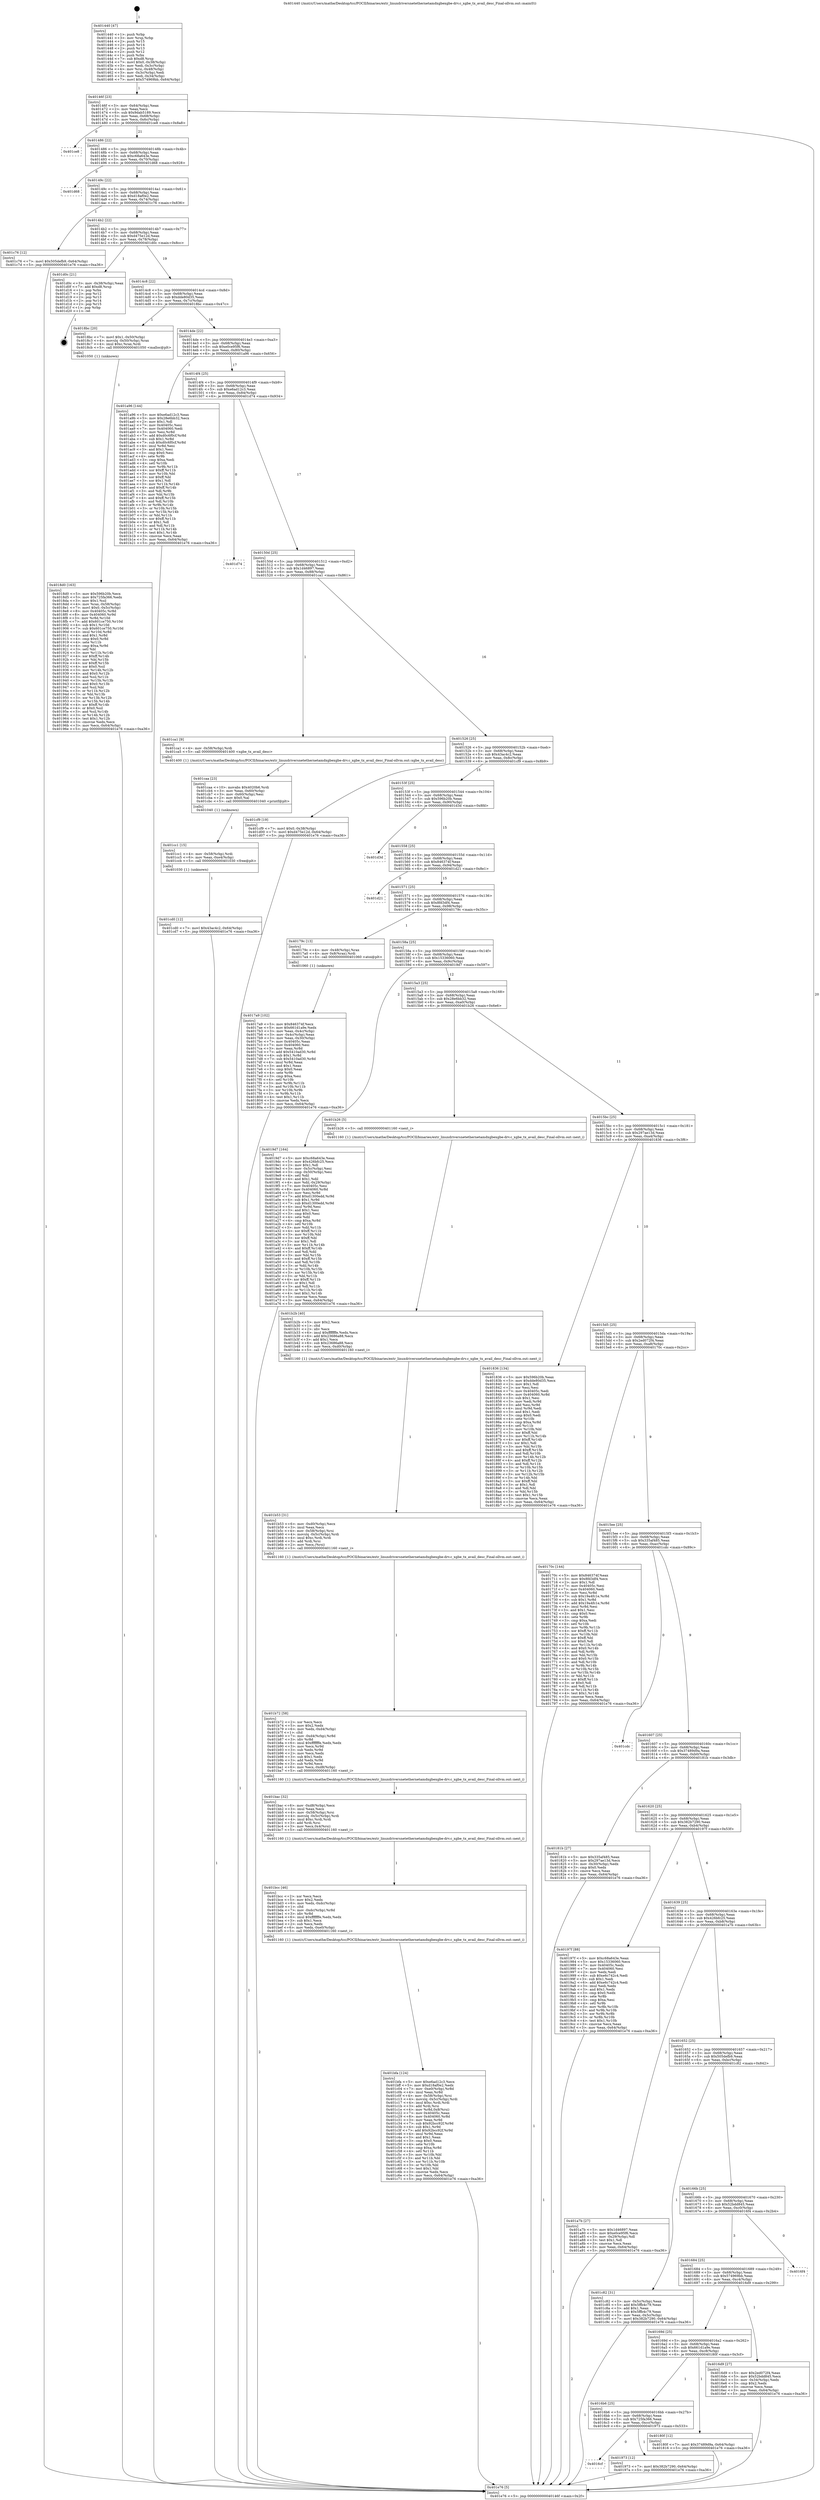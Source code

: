 digraph "0x401440" {
  label = "0x401440 (/mnt/c/Users/mathe/Desktop/tcc/POCII/binaries/extr_linuxdriversnetethernetamdxgbexgbe-drv.c_xgbe_tx_avail_desc_Final-ollvm.out::main(0))"
  labelloc = "t"
  node[shape=record]

  Entry [label="",width=0.3,height=0.3,shape=circle,fillcolor=black,style=filled]
  "0x40146f" [label="{
     0x40146f [23]\l
     | [instrs]\l
     &nbsp;&nbsp;0x40146f \<+3\>: mov -0x64(%rbp),%eax\l
     &nbsp;&nbsp;0x401472 \<+2\>: mov %eax,%ecx\l
     &nbsp;&nbsp;0x401474 \<+6\>: sub $0x9dab5189,%ecx\l
     &nbsp;&nbsp;0x40147a \<+3\>: mov %eax,-0x68(%rbp)\l
     &nbsp;&nbsp;0x40147d \<+3\>: mov %ecx,-0x6c(%rbp)\l
     &nbsp;&nbsp;0x401480 \<+6\>: je 0000000000401ce8 \<main+0x8a8\>\l
  }"]
  "0x401ce8" [label="{
     0x401ce8\l
  }", style=dashed]
  "0x401486" [label="{
     0x401486 [22]\l
     | [instrs]\l
     &nbsp;&nbsp;0x401486 \<+5\>: jmp 000000000040148b \<main+0x4b\>\l
     &nbsp;&nbsp;0x40148b \<+3\>: mov -0x68(%rbp),%eax\l
     &nbsp;&nbsp;0x40148e \<+5\>: sub $0xc68a643e,%eax\l
     &nbsp;&nbsp;0x401493 \<+3\>: mov %eax,-0x70(%rbp)\l
     &nbsp;&nbsp;0x401496 \<+6\>: je 0000000000401d68 \<main+0x928\>\l
  }"]
  Exit [label="",width=0.3,height=0.3,shape=circle,fillcolor=black,style=filled,peripheries=2]
  "0x401d68" [label="{
     0x401d68\l
  }", style=dashed]
  "0x40149c" [label="{
     0x40149c [22]\l
     | [instrs]\l
     &nbsp;&nbsp;0x40149c \<+5\>: jmp 00000000004014a1 \<main+0x61\>\l
     &nbsp;&nbsp;0x4014a1 \<+3\>: mov -0x68(%rbp),%eax\l
     &nbsp;&nbsp;0x4014a4 \<+5\>: sub $0xd18af0e2,%eax\l
     &nbsp;&nbsp;0x4014a9 \<+3\>: mov %eax,-0x74(%rbp)\l
     &nbsp;&nbsp;0x4014ac \<+6\>: je 0000000000401c76 \<main+0x836\>\l
  }"]
  "0x401cd0" [label="{
     0x401cd0 [12]\l
     | [instrs]\l
     &nbsp;&nbsp;0x401cd0 \<+7\>: movl $0x43ac4c2,-0x64(%rbp)\l
     &nbsp;&nbsp;0x401cd7 \<+5\>: jmp 0000000000401e76 \<main+0xa36\>\l
  }"]
  "0x401c76" [label="{
     0x401c76 [12]\l
     | [instrs]\l
     &nbsp;&nbsp;0x401c76 \<+7\>: movl $0x505defb9,-0x64(%rbp)\l
     &nbsp;&nbsp;0x401c7d \<+5\>: jmp 0000000000401e76 \<main+0xa36\>\l
  }"]
  "0x4014b2" [label="{
     0x4014b2 [22]\l
     | [instrs]\l
     &nbsp;&nbsp;0x4014b2 \<+5\>: jmp 00000000004014b7 \<main+0x77\>\l
     &nbsp;&nbsp;0x4014b7 \<+3\>: mov -0x68(%rbp),%eax\l
     &nbsp;&nbsp;0x4014ba \<+5\>: sub $0xd475e12d,%eax\l
     &nbsp;&nbsp;0x4014bf \<+3\>: mov %eax,-0x78(%rbp)\l
     &nbsp;&nbsp;0x4014c2 \<+6\>: je 0000000000401d0c \<main+0x8cc\>\l
  }"]
  "0x401cc1" [label="{
     0x401cc1 [15]\l
     | [instrs]\l
     &nbsp;&nbsp;0x401cc1 \<+4\>: mov -0x58(%rbp),%rdi\l
     &nbsp;&nbsp;0x401cc5 \<+6\>: mov %eax,-0xe4(%rbp)\l
     &nbsp;&nbsp;0x401ccb \<+5\>: call 0000000000401030 \<free@plt\>\l
     | [calls]\l
     &nbsp;&nbsp;0x401030 \{1\} (unknown)\l
  }"]
  "0x401d0c" [label="{
     0x401d0c [21]\l
     | [instrs]\l
     &nbsp;&nbsp;0x401d0c \<+3\>: mov -0x38(%rbp),%eax\l
     &nbsp;&nbsp;0x401d0f \<+7\>: add $0xd8,%rsp\l
     &nbsp;&nbsp;0x401d16 \<+1\>: pop %rbx\l
     &nbsp;&nbsp;0x401d17 \<+2\>: pop %r12\l
     &nbsp;&nbsp;0x401d19 \<+2\>: pop %r13\l
     &nbsp;&nbsp;0x401d1b \<+2\>: pop %r14\l
     &nbsp;&nbsp;0x401d1d \<+2\>: pop %r15\l
     &nbsp;&nbsp;0x401d1f \<+1\>: pop %rbp\l
     &nbsp;&nbsp;0x401d20 \<+1\>: ret\l
  }"]
  "0x4014c8" [label="{
     0x4014c8 [22]\l
     | [instrs]\l
     &nbsp;&nbsp;0x4014c8 \<+5\>: jmp 00000000004014cd \<main+0x8d\>\l
     &nbsp;&nbsp;0x4014cd \<+3\>: mov -0x68(%rbp),%eax\l
     &nbsp;&nbsp;0x4014d0 \<+5\>: sub $0xdde80d35,%eax\l
     &nbsp;&nbsp;0x4014d5 \<+3\>: mov %eax,-0x7c(%rbp)\l
     &nbsp;&nbsp;0x4014d8 \<+6\>: je 00000000004018bc \<main+0x47c\>\l
  }"]
  "0x401caa" [label="{
     0x401caa [23]\l
     | [instrs]\l
     &nbsp;&nbsp;0x401caa \<+10\>: movabs $0x4020b6,%rdi\l
     &nbsp;&nbsp;0x401cb4 \<+3\>: mov %eax,-0x60(%rbp)\l
     &nbsp;&nbsp;0x401cb7 \<+3\>: mov -0x60(%rbp),%esi\l
     &nbsp;&nbsp;0x401cba \<+2\>: mov $0x0,%al\l
     &nbsp;&nbsp;0x401cbc \<+5\>: call 0000000000401040 \<printf@plt\>\l
     | [calls]\l
     &nbsp;&nbsp;0x401040 \{1\} (unknown)\l
  }"]
  "0x4018bc" [label="{
     0x4018bc [20]\l
     | [instrs]\l
     &nbsp;&nbsp;0x4018bc \<+7\>: movl $0x1,-0x50(%rbp)\l
     &nbsp;&nbsp;0x4018c3 \<+4\>: movslq -0x50(%rbp),%rax\l
     &nbsp;&nbsp;0x4018c7 \<+4\>: imul $0xc,%rax,%rdi\l
     &nbsp;&nbsp;0x4018cb \<+5\>: call 0000000000401050 \<malloc@plt\>\l
     | [calls]\l
     &nbsp;&nbsp;0x401050 \{1\} (unknown)\l
  }"]
  "0x4014de" [label="{
     0x4014de [22]\l
     | [instrs]\l
     &nbsp;&nbsp;0x4014de \<+5\>: jmp 00000000004014e3 \<main+0xa3\>\l
     &nbsp;&nbsp;0x4014e3 \<+3\>: mov -0x68(%rbp),%eax\l
     &nbsp;&nbsp;0x4014e6 \<+5\>: sub $0xe0ce95f6,%eax\l
     &nbsp;&nbsp;0x4014eb \<+3\>: mov %eax,-0x80(%rbp)\l
     &nbsp;&nbsp;0x4014ee \<+6\>: je 0000000000401a96 \<main+0x656\>\l
  }"]
  "0x401bfa" [label="{
     0x401bfa [124]\l
     | [instrs]\l
     &nbsp;&nbsp;0x401bfa \<+5\>: mov $0xe6ad12c3,%ecx\l
     &nbsp;&nbsp;0x401bff \<+5\>: mov $0xd18af0e2,%edx\l
     &nbsp;&nbsp;0x401c04 \<+7\>: mov -0xe0(%rbp),%r8d\l
     &nbsp;&nbsp;0x401c0b \<+4\>: imul %eax,%r8d\l
     &nbsp;&nbsp;0x401c0f \<+4\>: mov -0x58(%rbp),%rsi\l
     &nbsp;&nbsp;0x401c13 \<+4\>: movslq -0x5c(%rbp),%rdi\l
     &nbsp;&nbsp;0x401c17 \<+4\>: imul $0xc,%rdi,%rdi\l
     &nbsp;&nbsp;0x401c1b \<+3\>: add %rdi,%rsi\l
     &nbsp;&nbsp;0x401c1e \<+4\>: mov %r8d,0x8(%rsi)\l
     &nbsp;&nbsp;0x401c22 \<+7\>: mov 0x40405c,%eax\l
     &nbsp;&nbsp;0x401c29 \<+8\>: mov 0x404060,%r8d\l
     &nbsp;&nbsp;0x401c31 \<+3\>: mov %eax,%r9d\l
     &nbsp;&nbsp;0x401c34 \<+7\>: sub $0x92bcc92f,%r9d\l
     &nbsp;&nbsp;0x401c3b \<+4\>: sub $0x1,%r9d\l
     &nbsp;&nbsp;0x401c3f \<+7\>: add $0x92bcc92f,%r9d\l
     &nbsp;&nbsp;0x401c46 \<+4\>: imul %r9d,%eax\l
     &nbsp;&nbsp;0x401c4a \<+3\>: and $0x1,%eax\l
     &nbsp;&nbsp;0x401c4d \<+3\>: cmp $0x0,%eax\l
     &nbsp;&nbsp;0x401c50 \<+4\>: sete %r10b\l
     &nbsp;&nbsp;0x401c54 \<+4\>: cmp $0xa,%r8d\l
     &nbsp;&nbsp;0x401c58 \<+4\>: setl %r11b\l
     &nbsp;&nbsp;0x401c5c \<+3\>: mov %r10b,%bl\l
     &nbsp;&nbsp;0x401c5f \<+3\>: and %r11b,%bl\l
     &nbsp;&nbsp;0x401c62 \<+3\>: xor %r11b,%r10b\l
     &nbsp;&nbsp;0x401c65 \<+3\>: or %r10b,%bl\l
     &nbsp;&nbsp;0x401c68 \<+3\>: test $0x1,%bl\l
     &nbsp;&nbsp;0x401c6b \<+3\>: cmovne %edx,%ecx\l
     &nbsp;&nbsp;0x401c6e \<+3\>: mov %ecx,-0x64(%rbp)\l
     &nbsp;&nbsp;0x401c71 \<+5\>: jmp 0000000000401e76 \<main+0xa36\>\l
  }"]
  "0x401a96" [label="{
     0x401a96 [144]\l
     | [instrs]\l
     &nbsp;&nbsp;0x401a96 \<+5\>: mov $0xe6ad12c3,%eax\l
     &nbsp;&nbsp;0x401a9b \<+5\>: mov $0x28e6bb32,%ecx\l
     &nbsp;&nbsp;0x401aa0 \<+2\>: mov $0x1,%dl\l
     &nbsp;&nbsp;0x401aa2 \<+7\>: mov 0x40405c,%esi\l
     &nbsp;&nbsp;0x401aa9 \<+7\>: mov 0x404060,%edi\l
     &nbsp;&nbsp;0x401ab0 \<+3\>: mov %esi,%r8d\l
     &nbsp;&nbsp;0x401ab3 \<+7\>: add $0xd0c6f0cf,%r8d\l
     &nbsp;&nbsp;0x401aba \<+4\>: sub $0x1,%r8d\l
     &nbsp;&nbsp;0x401abe \<+7\>: sub $0xd0c6f0cf,%r8d\l
     &nbsp;&nbsp;0x401ac5 \<+4\>: imul %r8d,%esi\l
     &nbsp;&nbsp;0x401ac9 \<+3\>: and $0x1,%esi\l
     &nbsp;&nbsp;0x401acc \<+3\>: cmp $0x0,%esi\l
     &nbsp;&nbsp;0x401acf \<+4\>: sete %r9b\l
     &nbsp;&nbsp;0x401ad3 \<+3\>: cmp $0xa,%edi\l
     &nbsp;&nbsp;0x401ad6 \<+4\>: setl %r10b\l
     &nbsp;&nbsp;0x401ada \<+3\>: mov %r9b,%r11b\l
     &nbsp;&nbsp;0x401add \<+4\>: xor $0xff,%r11b\l
     &nbsp;&nbsp;0x401ae1 \<+3\>: mov %r10b,%bl\l
     &nbsp;&nbsp;0x401ae4 \<+3\>: xor $0xff,%bl\l
     &nbsp;&nbsp;0x401ae7 \<+3\>: xor $0x1,%dl\l
     &nbsp;&nbsp;0x401aea \<+3\>: mov %r11b,%r14b\l
     &nbsp;&nbsp;0x401aed \<+4\>: and $0xff,%r14b\l
     &nbsp;&nbsp;0x401af1 \<+3\>: and %dl,%r9b\l
     &nbsp;&nbsp;0x401af4 \<+3\>: mov %bl,%r15b\l
     &nbsp;&nbsp;0x401af7 \<+4\>: and $0xff,%r15b\l
     &nbsp;&nbsp;0x401afb \<+3\>: and %dl,%r10b\l
     &nbsp;&nbsp;0x401afe \<+3\>: or %r9b,%r14b\l
     &nbsp;&nbsp;0x401b01 \<+3\>: or %r10b,%r15b\l
     &nbsp;&nbsp;0x401b04 \<+3\>: xor %r15b,%r14b\l
     &nbsp;&nbsp;0x401b07 \<+3\>: or %bl,%r11b\l
     &nbsp;&nbsp;0x401b0a \<+4\>: xor $0xff,%r11b\l
     &nbsp;&nbsp;0x401b0e \<+3\>: or $0x1,%dl\l
     &nbsp;&nbsp;0x401b11 \<+3\>: and %dl,%r11b\l
     &nbsp;&nbsp;0x401b14 \<+3\>: or %r11b,%r14b\l
     &nbsp;&nbsp;0x401b17 \<+4\>: test $0x1,%r14b\l
     &nbsp;&nbsp;0x401b1b \<+3\>: cmovne %ecx,%eax\l
     &nbsp;&nbsp;0x401b1e \<+3\>: mov %eax,-0x64(%rbp)\l
     &nbsp;&nbsp;0x401b21 \<+5\>: jmp 0000000000401e76 \<main+0xa36\>\l
  }"]
  "0x4014f4" [label="{
     0x4014f4 [25]\l
     | [instrs]\l
     &nbsp;&nbsp;0x4014f4 \<+5\>: jmp 00000000004014f9 \<main+0xb9\>\l
     &nbsp;&nbsp;0x4014f9 \<+3\>: mov -0x68(%rbp),%eax\l
     &nbsp;&nbsp;0x4014fc \<+5\>: sub $0xe6ad12c3,%eax\l
     &nbsp;&nbsp;0x401501 \<+6\>: mov %eax,-0x84(%rbp)\l
     &nbsp;&nbsp;0x401507 \<+6\>: je 0000000000401d74 \<main+0x934\>\l
  }"]
  "0x401bcc" [label="{
     0x401bcc [46]\l
     | [instrs]\l
     &nbsp;&nbsp;0x401bcc \<+2\>: xor %ecx,%ecx\l
     &nbsp;&nbsp;0x401bce \<+5\>: mov $0x2,%edx\l
     &nbsp;&nbsp;0x401bd3 \<+6\>: mov %edx,-0xdc(%rbp)\l
     &nbsp;&nbsp;0x401bd9 \<+1\>: cltd\l
     &nbsp;&nbsp;0x401bda \<+7\>: mov -0xdc(%rbp),%r8d\l
     &nbsp;&nbsp;0x401be1 \<+3\>: idiv %r8d\l
     &nbsp;&nbsp;0x401be4 \<+6\>: imul $0xfffffffe,%edx,%edx\l
     &nbsp;&nbsp;0x401bea \<+3\>: sub $0x1,%ecx\l
     &nbsp;&nbsp;0x401bed \<+2\>: sub %ecx,%edx\l
     &nbsp;&nbsp;0x401bef \<+6\>: mov %edx,-0xe0(%rbp)\l
     &nbsp;&nbsp;0x401bf5 \<+5\>: call 0000000000401160 \<next_i\>\l
     | [calls]\l
     &nbsp;&nbsp;0x401160 \{1\} (/mnt/c/Users/mathe/Desktop/tcc/POCII/binaries/extr_linuxdriversnetethernetamdxgbexgbe-drv.c_xgbe_tx_avail_desc_Final-ollvm.out::next_i)\l
  }"]
  "0x401d74" [label="{
     0x401d74\l
  }", style=dashed]
  "0x40150d" [label="{
     0x40150d [25]\l
     | [instrs]\l
     &nbsp;&nbsp;0x40150d \<+5\>: jmp 0000000000401512 \<main+0xd2\>\l
     &nbsp;&nbsp;0x401512 \<+3\>: mov -0x68(%rbp),%eax\l
     &nbsp;&nbsp;0x401515 \<+5\>: sub $0x1d46897,%eax\l
     &nbsp;&nbsp;0x40151a \<+6\>: mov %eax,-0x88(%rbp)\l
     &nbsp;&nbsp;0x401520 \<+6\>: je 0000000000401ca1 \<main+0x861\>\l
  }"]
  "0x401bac" [label="{
     0x401bac [32]\l
     | [instrs]\l
     &nbsp;&nbsp;0x401bac \<+6\>: mov -0xd8(%rbp),%ecx\l
     &nbsp;&nbsp;0x401bb2 \<+3\>: imul %eax,%ecx\l
     &nbsp;&nbsp;0x401bb5 \<+4\>: mov -0x58(%rbp),%rsi\l
     &nbsp;&nbsp;0x401bb9 \<+4\>: movslq -0x5c(%rbp),%rdi\l
     &nbsp;&nbsp;0x401bbd \<+4\>: imul $0xc,%rdi,%rdi\l
     &nbsp;&nbsp;0x401bc1 \<+3\>: add %rdi,%rsi\l
     &nbsp;&nbsp;0x401bc4 \<+3\>: mov %ecx,0x4(%rsi)\l
     &nbsp;&nbsp;0x401bc7 \<+5\>: call 0000000000401160 \<next_i\>\l
     | [calls]\l
     &nbsp;&nbsp;0x401160 \{1\} (/mnt/c/Users/mathe/Desktop/tcc/POCII/binaries/extr_linuxdriversnetethernetamdxgbexgbe-drv.c_xgbe_tx_avail_desc_Final-ollvm.out::next_i)\l
  }"]
  "0x401ca1" [label="{
     0x401ca1 [9]\l
     | [instrs]\l
     &nbsp;&nbsp;0x401ca1 \<+4\>: mov -0x58(%rbp),%rdi\l
     &nbsp;&nbsp;0x401ca5 \<+5\>: call 0000000000401400 \<xgbe_tx_avail_desc\>\l
     | [calls]\l
     &nbsp;&nbsp;0x401400 \{1\} (/mnt/c/Users/mathe/Desktop/tcc/POCII/binaries/extr_linuxdriversnetethernetamdxgbexgbe-drv.c_xgbe_tx_avail_desc_Final-ollvm.out::xgbe_tx_avail_desc)\l
  }"]
  "0x401526" [label="{
     0x401526 [25]\l
     | [instrs]\l
     &nbsp;&nbsp;0x401526 \<+5\>: jmp 000000000040152b \<main+0xeb\>\l
     &nbsp;&nbsp;0x40152b \<+3\>: mov -0x68(%rbp),%eax\l
     &nbsp;&nbsp;0x40152e \<+5\>: sub $0x43ac4c2,%eax\l
     &nbsp;&nbsp;0x401533 \<+6\>: mov %eax,-0x8c(%rbp)\l
     &nbsp;&nbsp;0x401539 \<+6\>: je 0000000000401cf9 \<main+0x8b9\>\l
  }"]
  "0x401b72" [label="{
     0x401b72 [58]\l
     | [instrs]\l
     &nbsp;&nbsp;0x401b72 \<+2\>: xor %ecx,%ecx\l
     &nbsp;&nbsp;0x401b74 \<+5\>: mov $0x2,%edx\l
     &nbsp;&nbsp;0x401b79 \<+6\>: mov %edx,-0xd4(%rbp)\l
     &nbsp;&nbsp;0x401b7f \<+1\>: cltd\l
     &nbsp;&nbsp;0x401b80 \<+7\>: mov -0xd4(%rbp),%r8d\l
     &nbsp;&nbsp;0x401b87 \<+3\>: idiv %r8d\l
     &nbsp;&nbsp;0x401b8a \<+6\>: imul $0xfffffffe,%edx,%edx\l
     &nbsp;&nbsp;0x401b90 \<+3\>: mov %ecx,%r9d\l
     &nbsp;&nbsp;0x401b93 \<+3\>: sub %edx,%r9d\l
     &nbsp;&nbsp;0x401b96 \<+2\>: mov %ecx,%edx\l
     &nbsp;&nbsp;0x401b98 \<+3\>: sub $0x1,%edx\l
     &nbsp;&nbsp;0x401b9b \<+3\>: add %edx,%r9d\l
     &nbsp;&nbsp;0x401b9e \<+3\>: sub %r9d,%ecx\l
     &nbsp;&nbsp;0x401ba1 \<+6\>: mov %ecx,-0xd8(%rbp)\l
     &nbsp;&nbsp;0x401ba7 \<+5\>: call 0000000000401160 \<next_i\>\l
     | [calls]\l
     &nbsp;&nbsp;0x401160 \{1\} (/mnt/c/Users/mathe/Desktop/tcc/POCII/binaries/extr_linuxdriversnetethernetamdxgbexgbe-drv.c_xgbe_tx_avail_desc_Final-ollvm.out::next_i)\l
  }"]
  "0x401cf9" [label="{
     0x401cf9 [19]\l
     | [instrs]\l
     &nbsp;&nbsp;0x401cf9 \<+7\>: movl $0x0,-0x38(%rbp)\l
     &nbsp;&nbsp;0x401d00 \<+7\>: movl $0xd475e12d,-0x64(%rbp)\l
     &nbsp;&nbsp;0x401d07 \<+5\>: jmp 0000000000401e76 \<main+0xa36\>\l
  }"]
  "0x40153f" [label="{
     0x40153f [25]\l
     | [instrs]\l
     &nbsp;&nbsp;0x40153f \<+5\>: jmp 0000000000401544 \<main+0x104\>\l
     &nbsp;&nbsp;0x401544 \<+3\>: mov -0x68(%rbp),%eax\l
     &nbsp;&nbsp;0x401547 \<+5\>: sub $0x596b20b,%eax\l
     &nbsp;&nbsp;0x40154c \<+6\>: mov %eax,-0x90(%rbp)\l
     &nbsp;&nbsp;0x401552 \<+6\>: je 0000000000401d3d \<main+0x8fd\>\l
  }"]
  "0x401b53" [label="{
     0x401b53 [31]\l
     | [instrs]\l
     &nbsp;&nbsp;0x401b53 \<+6\>: mov -0xd0(%rbp),%ecx\l
     &nbsp;&nbsp;0x401b59 \<+3\>: imul %eax,%ecx\l
     &nbsp;&nbsp;0x401b5c \<+4\>: mov -0x58(%rbp),%rsi\l
     &nbsp;&nbsp;0x401b60 \<+4\>: movslq -0x5c(%rbp),%rdi\l
     &nbsp;&nbsp;0x401b64 \<+4\>: imul $0xc,%rdi,%rdi\l
     &nbsp;&nbsp;0x401b68 \<+3\>: add %rdi,%rsi\l
     &nbsp;&nbsp;0x401b6b \<+2\>: mov %ecx,(%rsi)\l
     &nbsp;&nbsp;0x401b6d \<+5\>: call 0000000000401160 \<next_i\>\l
     | [calls]\l
     &nbsp;&nbsp;0x401160 \{1\} (/mnt/c/Users/mathe/Desktop/tcc/POCII/binaries/extr_linuxdriversnetethernetamdxgbexgbe-drv.c_xgbe_tx_avail_desc_Final-ollvm.out::next_i)\l
  }"]
  "0x401d3d" [label="{
     0x401d3d\l
  }", style=dashed]
  "0x401558" [label="{
     0x401558 [25]\l
     | [instrs]\l
     &nbsp;&nbsp;0x401558 \<+5\>: jmp 000000000040155d \<main+0x11d\>\l
     &nbsp;&nbsp;0x40155d \<+3\>: mov -0x68(%rbp),%eax\l
     &nbsp;&nbsp;0x401560 \<+5\>: sub $0x846374f,%eax\l
     &nbsp;&nbsp;0x401565 \<+6\>: mov %eax,-0x94(%rbp)\l
     &nbsp;&nbsp;0x40156b \<+6\>: je 0000000000401d21 \<main+0x8e1\>\l
  }"]
  "0x401b2b" [label="{
     0x401b2b [40]\l
     | [instrs]\l
     &nbsp;&nbsp;0x401b2b \<+5\>: mov $0x2,%ecx\l
     &nbsp;&nbsp;0x401b30 \<+1\>: cltd\l
     &nbsp;&nbsp;0x401b31 \<+2\>: idiv %ecx\l
     &nbsp;&nbsp;0x401b33 \<+6\>: imul $0xfffffffe,%edx,%ecx\l
     &nbsp;&nbsp;0x401b39 \<+6\>: add $0x23686a88,%ecx\l
     &nbsp;&nbsp;0x401b3f \<+3\>: add $0x1,%ecx\l
     &nbsp;&nbsp;0x401b42 \<+6\>: sub $0x23686a88,%ecx\l
     &nbsp;&nbsp;0x401b48 \<+6\>: mov %ecx,-0xd0(%rbp)\l
     &nbsp;&nbsp;0x401b4e \<+5\>: call 0000000000401160 \<next_i\>\l
     | [calls]\l
     &nbsp;&nbsp;0x401160 \{1\} (/mnt/c/Users/mathe/Desktop/tcc/POCII/binaries/extr_linuxdriversnetethernetamdxgbexgbe-drv.c_xgbe_tx_avail_desc_Final-ollvm.out::next_i)\l
  }"]
  "0x401d21" [label="{
     0x401d21\l
  }", style=dashed]
  "0x401571" [label="{
     0x401571 [25]\l
     | [instrs]\l
     &nbsp;&nbsp;0x401571 \<+5\>: jmp 0000000000401576 \<main+0x136\>\l
     &nbsp;&nbsp;0x401576 \<+3\>: mov -0x68(%rbp),%eax\l
     &nbsp;&nbsp;0x401579 \<+5\>: sub $0x8fd3df4,%eax\l
     &nbsp;&nbsp;0x40157e \<+6\>: mov %eax,-0x98(%rbp)\l
     &nbsp;&nbsp;0x401584 \<+6\>: je 000000000040179c \<main+0x35c\>\l
  }"]
  "0x4016cf" [label="{
     0x4016cf\l
  }", style=dashed]
  "0x40179c" [label="{
     0x40179c [13]\l
     | [instrs]\l
     &nbsp;&nbsp;0x40179c \<+4\>: mov -0x48(%rbp),%rax\l
     &nbsp;&nbsp;0x4017a0 \<+4\>: mov 0x8(%rax),%rdi\l
     &nbsp;&nbsp;0x4017a4 \<+5\>: call 0000000000401060 \<atoi@plt\>\l
     | [calls]\l
     &nbsp;&nbsp;0x401060 \{1\} (unknown)\l
  }"]
  "0x40158a" [label="{
     0x40158a [25]\l
     | [instrs]\l
     &nbsp;&nbsp;0x40158a \<+5\>: jmp 000000000040158f \<main+0x14f\>\l
     &nbsp;&nbsp;0x40158f \<+3\>: mov -0x68(%rbp),%eax\l
     &nbsp;&nbsp;0x401592 \<+5\>: sub $0x15336060,%eax\l
     &nbsp;&nbsp;0x401597 \<+6\>: mov %eax,-0x9c(%rbp)\l
     &nbsp;&nbsp;0x40159d \<+6\>: je 00000000004019d7 \<main+0x597\>\l
  }"]
  "0x401973" [label="{
     0x401973 [12]\l
     | [instrs]\l
     &nbsp;&nbsp;0x401973 \<+7\>: movl $0x382b7290,-0x64(%rbp)\l
     &nbsp;&nbsp;0x40197a \<+5\>: jmp 0000000000401e76 \<main+0xa36\>\l
  }"]
  "0x4019d7" [label="{
     0x4019d7 [164]\l
     | [instrs]\l
     &nbsp;&nbsp;0x4019d7 \<+5\>: mov $0xc68a643e,%eax\l
     &nbsp;&nbsp;0x4019dc \<+5\>: mov $0x426bfc25,%ecx\l
     &nbsp;&nbsp;0x4019e1 \<+2\>: mov $0x1,%dl\l
     &nbsp;&nbsp;0x4019e3 \<+3\>: mov -0x5c(%rbp),%esi\l
     &nbsp;&nbsp;0x4019e6 \<+3\>: cmp -0x50(%rbp),%esi\l
     &nbsp;&nbsp;0x4019e9 \<+4\>: setl %dil\l
     &nbsp;&nbsp;0x4019ed \<+4\>: and $0x1,%dil\l
     &nbsp;&nbsp;0x4019f1 \<+4\>: mov %dil,-0x29(%rbp)\l
     &nbsp;&nbsp;0x4019f5 \<+7\>: mov 0x40405c,%esi\l
     &nbsp;&nbsp;0x4019fc \<+8\>: mov 0x404060,%r8d\l
     &nbsp;&nbsp;0x401a04 \<+3\>: mov %esi,%r9d\l
     &nbsp;&nbsp;0x401a07 \<+7\>: add $0xd1300edd,%r9d\l
     &nbsp;&nbsp;0x401a0e \<+4\>: sub $0x1,%r9d\l
     &nbsp;&nbsp;0x401a12 \<+7\>: sub $0xd1300edd,%r9d\l
     &nbsp;&nbsp;0x401a19 \<+4\>: imul %r9d,%esi\l
     &nbsp;&nbsp;0x401a1d \<+3\>: and $0x1,%esi\l
     &nbsp;&nbsp;0x401a20 \<+3\>: cmp $0x0,%esi\l
     &nbsp;&nbsp;0x401a23 \<+4\>: sete %dil\l
     &nbsp;&nbsp;0x401a27 \<+4\>: cmp $0xa,%r8d\l
     &nbsp;&nbsp;0x401a2b \<+4\>: setl %r10b\l
     &nbsp;&nbsp;0x401a2f \<+3\>: mov %dil,%r11b\l
     &nbsp;&nbsp;0x401a32 \<+4\>: xor $0xff,%r11b\l
     &nbsp;&nbsp;0x401a36 \<+3\>: mov %r10b,%bl\l
     &nbsp;&nbsp;0x401a39 \<+3\>: xor $0xff,%bl\l
     &nbsp;&nbsp;0x401a3c \<+3\>: xor $0x1,%dl\l
     &nbsp;&nbsp;0x401a3f \<+3\>: mov %r11b,%r14b\l
     &nbsp;&nbsp;0x401a42 \<+4\>: and $0xff,%r14b\l
     &nbsp;&nbsp;0x401a46 \<+3\>: and %dl,%dil\l
     &nbsp;&nbsp;0x401a49 \<+3\>: mov %bl,%r15b\l
     &nbsp;&nbsp;0x401a4c \<+4\>: and $0xff,%r15b\l
     &nbsp;&nbsp;0x401a50 \<+3\>: and %dl,%r10b\l
     &nbsp;&nbsp;0x401a53 \<+3\>: or %dil,%r14b\l
     &nbsp;&nbsp;0x401a56 \<+3\>: or %r10b,%r15b\l
     &nbsp;&nbsp;0x401a59 \<+3\>: xor %r15b,%r14b\l
     &nbsp;&nbsp;0x401a5c \<+3\>: or %bl,%r11b\l
     &nbsp;&nbsp;0x401a5f \<+4\>: xor $0xff,%r11b\l
     &nbsp;&nbsp;0x401a63 \<+3\>: or $0x1,%dl\l
     &nbsp;&nbsp;0x401a66 \<+3\>: and %dl,%r11b\l
     &nbsp;&nbsp;0x401a69 \<+3\>: or %r11b,%r14b\l
     &nbsp;&nbsp;0x401a6c \<+4\>: test $0x1,%r14b\l
     &nbsp;&nbsp;0x401a70 \<+3\>: cmovne %ecx,%eax\l
     &nbsp;&nbsp;0x401a73 \<+3\>: mov %eax,-0x64(%rbp)\l
     &nbsp;&nbsp;0x401a76 \<+5\>: jmp 0000000000401e76 \<main+0xa36\>\l
  }"]
  "0x4015a3" [label="{
     0x4015a3 [25]\l
     | [instrs]\l
     &nbsp;&nbsp;0x4015a3 \<+5\>: jmp 00000000004015a8 \<main+0x168\>\l
     &nbsp;&nbsp;0x4015a8 \<+3\>: mov -0x68(%rbp),%eax\l
     &nbsp;&nbsp;0x4015ab \<+5\>: sub $0x28e6bb32,%eax\l
     &nbsp;&nbsp;0x4015b0 \<+6\>: mov %eax,-0xa0(%rbp)\l
     &nbsp;&nbsp;0x4015b6 \<+6\>: je 0000000000401b26 \<main+0x6e6\>\l
  }"]
  "0x4018d0" [label="{
     0x4018d0 [163]\l
     | [instrs]\l
     &nbsp;&nbsp;0x4018d0 \<+5\>: mov $0x596b20b,%ecx\l
     &nbsp;&nbsp;0x4018d5 \<+5\>: mov $0x725fa366,%edx\l
     &nbsp;&nbsp;0x4018da \<+3\>: mov $0x1,%sil\l
     &nbsp;&nbsp;0x4018dd \<+4\>: mov %rax,-0x58(%rbp)\l
     &nbsp;&nbsp;0x4018e1 \<+7\>: movl $0x0,-0x5c(%rbp)\l
     &nbsp;&nbsp;0x4018e8 \<+8\>: mov 0x40405c,%r8d\l
     &nbsp;&nbsp;0x4018f0 \<+8\>: mov 0x404060,%r9d\l
     &nbsp;&nbsp;0x4018f8 \<+3\>: mov %r8d,%r10d\l
     &nbsp;&nbsp;0x4018fb \<+7\>: add $0x601ce750,%r10d\l
     &nbsp;&nbsp;0x401902 \<+4\>: sub $0x1,%r10d\l
     &nbsp;&nbsp;0x401906 \<+7\>: sub $0x601ce750,%r10d\l
     &nbsp;&nbsp;0x40190d \<+4\>: imul %r10d,%r8d\l
     &nbsp;&nbsp;0x401911 \<+4\>: and $0x1,%r8d\l
     &nbsp;&nbsp;0x401915 \<+4\>: cmp $0x0,%r8d\l
     &nbsp;&nbsp;0x401919 \<+4\>: sete %r11b\l
     &nbsp;&nbsp;0x40191d \<+4\>: cmp $0xa,%r9d\l
     &nbsp;&nbsp;0x401921 \<+3\>: setl %bl\l
     &nbsp;&nbsp;0x401924 \<+3\>: mov %r11b,%r14b\l
     &nbsp;&nbsp;0x401927 \<+4\>: xor $0xff,%r14b\l
     &nbsp;&nbsp;0x40192b \<+3\>: mov %bl,%r15b\l
     &nbsp;&nbsp;0x40192e \<+4\>: xor $0xff,%r15b\l
     &nbsp;&nbsp;0x401932 \<+4\>: xor $0x0,%sil\l
     &nbsp;&nbsp;0x401936 \<+3\>: mov %r14b,%r12b\l
     &nbsp;&nbsp;0x401939 \<+4\>: and $0x0,%r12b\l
     &nbsp;&nbsp;0x40193d \<+3\>: and %sil,%r11b\l
     &nbsp;&nbsp;0x401940 \<+3\>: mov %r15b,%r13b\l
     &nbsp;&nbsp;0x401943 \<+4\>: and $0x0,%r13b\l
     &nbsp;&nbsp;0x401947 \<+3\>: and %sil,%bl\l
     &nbsp;&nbsp;0x40194a \<+3\>: or %r11b,%r12b\l
     &nbsp;&nbsp;0x40194d \<+3\>: or %bl,%r13b\l
     &nbsp;&nbsp;0x401950 \<+3\>: xor %r13b,%r12b\l
     &nbsp;&nbsp;0x401953 \<+3\>: or %r15b,%r14b\l
     &nbsp;&nbsp;0x401956 \<+4\>: xor $0xff,%r14b\l
     &nbsp;&nbsp;0x40195a \<+4\>: or $0x0,%sil\l
     &nbsp;&nbsp;0x40195e \<+3\>: and %sil,%r14b\l
     &nbsp;&nbsp;0x401961 \<+3\>: or %r14b,%r12b\l
     &nbsp;&nbsp;0x401964 \<+4\>: test $0x1,%r12b\l
     &nbsp;&nbsp;0x401968 \<+3\>: cmovne %edx,%ecx\l
     &nbsp;&nbsp;0x40196b \<+3\>: mov %ecx,-0x64(%rbp)\l
     &nbsp;&nbsp;0x40196e \<+5\>: jmp 0000000000401e76 \<main+0xa36\>\l
  }"]
  "0x401b26" [label="{
     0x401b26 [5]\l
     | [instrs]\l
     &nbsp;&nbsp;0x401b26 \<+5\>: call 0000000000401160 \<next_i\>\l
     | [calls]\l
     &nbsp;&nbsp;0x401160 \{1\} (/mnt/c/Users/mathe/Desktop/tcc/POCII/binaries/extr_linuxdriversnetethernetamdxgbexgbe-drv.c_xgbe_tx_avail_desc_Final-ollvm.out::next_i)\l
  }"]
  "0x4015bc" [label="{
     0x4015bc [25]\l
     | [instrs]\l
     &nbsp;&nbsp;0x4015bc \<+5\>: jmp 00000000004015c1 \<main+0x181\>\l
     &nbsp;&nbsp;0x4015c1 \<+3\>: mov -0x68(%rbp),%eax\l
     &nbsp;&nbsp;0x4015c4 \<+5\>: sub $0x297ae13d,%eax\l
     &nbsp;&nbsp;0x4015c9 \<+6\>: mov %eax,-0xa4(%rbp)\l
     &nbsp;&nbsp;0x4015cf \<+6\>: je 0000000000401836 \<main+0x3f6\>\l
  }"]
  "0x4016b6" [label="{
     0x4016b6 [25]\l
     | [instrs]\l
     &nbsp;&nbsp;0x4016b6 \<+5\>: jmp 00000000004016bb \<main+0x27b\>\l
     &nbsp;&nbsp;0x4016bb \<+3\>: mov -0x68(%rbp),%eax\l
     &nbsp;&nbsp;0x4016be \<+5\>: sub $0x725fa366,%eax\l
     &nbsp;&nbsp;0x4016c3 \<+6\>: mov %eax,-0xcc(%rbp)\l
     &nbsp;&nbsp;0x4016c9 \<+6\>: je 0000000000401973 \<main+0x533\>\l
  }"]
  "0x401836" [label="{
     0x401836 [134]\l
     | [instrs]\l
     &nbsp;&nbsp;0x401836 \<+5\>: mov $0x596b20b,%eax\l
     &nbsp;&nbsp;0x40183b \<+5\>: mov $0xdde80d35,%ecx\l
     &nbsp;&nbsp;0x401840 \<+2\>: mov $0x1,%dl\l
     &nbsp;&nbsp;0x401842 \<+2\>: xor %esi,%esi\l
     &nbsp;&nbsp;0x401844 \<+7\>: mov 0x40405c,%edi\l
     &nbsp;&nbsp;0x40184b \<+8\>: mov 0x404060,%r8d\l
     &nbsp;&nbsp;0x401853 \<+3\>: sub $0x1,%esi\l
     &nbsp;&nbsp;0x401856 \<+3\>: mov %edi,%r9d\l
     &nbsp;&nbsp;0x401859 \<+3\>: add %esi,%r9d\l
     &nbsp;&nbsp;0x40185c \<+4\>: imul %r9d,%edi\l
     &nbsp;&nbsp;0x401860 \<+3\>: and $0x1,%edi\l
     &nbsp;&nbsp;0x401863 \<+3\>: cmp $0x0,%edi\l
     &nbsp;&nbsp;0x401866 \<+4\>: sete %r10b\l
     &nbsp;&nbsp;0x40186a \<+4\>: cmp $0xa,%r8d\l
     &nbsp;&nbsp;0x40186e \<+4\>: setl %r11b\l
     &nbsp;&nbsp;0x401872 \<+3\>: mov %r10b,%bl\l
     &nbsp;&nbsp;0x401875 \<+3\>: xor $0xff,%bl\l
     &nbsp;&nbsp;0x401878 \<+3\>: mov %r11b,%r14b\l
     &nbsp;&nbsp;0x40187b \<+4\>: xor $0xff,%r14b\l
     &nbsp;&nbsp;0x40187f \<+3\>: xor $0x1,%dl\l
     &nbsp;&nbsp;0x401882 \<+3\>: mov %bl,%r15b\l
     &nbsp;&nbsp;0x401885 \<+4\>: and $0xff,%r15b\l
     &nbsp;&nbsp;0x401889 \<+3\>: and %dl,%r10b\l
     &nbsp;&nbsp;0x40188c \<+3\>: mov %r14b,%r12b\l
     &nbsp;&nbsp;0x40188f \<+4\>: and $0xff,%r12b\l
     &nbsp;&nbsp;0x401893 \<+3\>: and %dl,%r11b\l
     &nbsp;&nbsp;0x401896 \<+3\>: or %r10b,%r15b\l
     &nbsp;&nbsp;0x401899 \<+3\>: or %r11b,%r12b\l
     &nbsp;&nbsp;0x40189c \<+3\>: xor %r12b,%r15b\l
     &nbsp;&nbsp;0x40189f \<+3\>: or %r14b,%bl\l
     &nbsp;&nbsp;0x4018a2 \<+3\>: xor $0xff,%bl\l
     &nbsp;&nbsp;0x4018a5 \<+3\>: or $0x1,%dl\l
     &nbsp;&nbsp;0x4018a8 \<+2\>: and %dl,%bl\l
     &nbsp;&nbsp;0x4018aa \<+3\>: or %bl,%r15b\l
     &nbsp;&nbsp;0x4018ad \<+4\>: test $0x1,%r15b\l
     &nbsp;&nbsp;0x4018b1 \<+3\>: cmovne %ecx,%eax\l
     &nbsp;&nbsp;0x4018b4 \<+3\>: mov %eax,-0x64(%rbp)\l
     &nbsp;&nbsp;0x4018b7 \<+5\>: jmp 0000000000401e76 \<main+0xa36\>\l
  }"]
  "0x4015d5" [label="{
     0x4015d5 [25]\l
     | [instrs]\l
     &nbsp;&nbsp;0x4015d5 \<+5\>: jmp 00000000004015da \<main+0x19a\>\l
     &nbsp;&nbsp;0x4015da \<+3\>: mov -0x68(%rbp),%eax\l
     &nbsp;&nbsp;0x4015dd \<+5\>: sub $0x2ed072f4,%eax\l
     &nbsp;&nbsp;0x4015e2 \<+6\>: mov %eax,-0xa8(%rbp)\l
     &nbsp;&nbsp;0x4015e8 \<+6\>: je 000000000040170c \<main+0x2cc\>\l
  }"]
  "0x40180f" [label="{
     0x40180f [12]\l
     | [instrs]\l
     &nbsp;&nbsp;0x40180f \<+7\>: movl $0x37489d9a,-0x64(%rbp)\l
     &nbsp;&nbsp;0x401816 \<+5\>: jmp 0000000000401e76 \<main+0xa36\>\l
  }"]
  "0x40170c" [label="{
     0x40170c [144]\l
     | [instrs]\l
     &nbsp;&nbsp;0x40170c \<+5\>: mov $0x846374f,%eax\l
     &nbsp;&nbsp;0x401711 \<+5\>: mov $0x8fd3df4,%ecx\l
     &nbsp;&nbsp;0x401716 \<+2\>: mov $0x1,%dl\l
     &nbsp;&nbsp;0x401718 \<+7\>: mov 0x40405c,%esi\l
     &nbsp;&nbsp;0x40171f \<+7\>: mov 0x404060,%edi\l
     &nbsp;&nbsp;0x401726 \<+3\>: mov %esi,%r8d\l
     &nbsp;&nbsp;0x401729 \<+7\>: sub $0x19a4fc1e,%r8d\l
     &nbsp;&nbsp;0x401730 \<+4\>: sub $0x1,%r8d\l
     &nbsp;&nbsp;0x401734 \<+7\>: add $0x19a4fc1e,%r8d\l
     &nbsp;&nbsp;0x40173b \<+4\>: imul %r8d,%esi\l
     &nbsp;&nbsp;0x40173f \<+3\>: and $0x1,%esi\l
     &nbsp;&nbsp;0x401742 \<+3\>: cmp $0x0,%esi\l
     &nbsp;&nbsp;0x401745 \<+4\>: sete %r9b\l
     &nbsp;&nbsp;0x401749 \<+3\>: cmp $0xa,%edi\l
     &nbsp;&nbsp;0x40174c \<+4\>: setl %r10b\l
     &nbsp;&nbsp;0x401750 \<+3\>: mov %r9b,%r11b\l
     &nbsp;&nbsp;0x401753 \<+4\>: xor $0xff,%r11b\l
     &nbsp;&nbsp;0x401757 \<+3\>: mov %r10b,%bl\l
     &nbsp;&nbsp;0x40175a \<+3\>: xor $0xff,%bl\l
     &nbsp;&nbsp;0x40175d \<+3\>: xor $0x0,%dl\l
     &nbsp;&nbsp;0x401760 \<+3\>: mov %r11b,%r14b\l
     &nbsp;&nbsp;0x401763 \<+4\>: and $0x0,%r14b\l
     &nbsp;&nbsp;0x401767 \<+3\>: and %dl,%r9b\l
     &nbsp;&nbsp;0x40176a \<+3\>: mov %bl,%r15b\l
     &nbsp;&nbsp;0x40176d \<+4\>: and $0x0,%r15b\l
     &nbsp;&nbsp;0x401771 \<+3\>: and %dl,%r10b\l
     &nbsp;&nbsp;0x401774 \<+3\>: or %r9b,%r14b\l
     &nbsp;&nbsp;0x401777 \<+3\>: or %r10b,%r15b\l
     &nbsp;&nbsp;0x40177a \<+3\>: xor %r15b,%r14b\l
     &nbsp;&nbsp;0x40177d \<+3\>: or %bl,%r11b\l
     &nbsp;&nbsp;0x401780 \<+4\>: xor $0xff,%r11b\l
     &nbsp;&nbsp;0x401784 \<+3\>: or $0x0,%dl\l
     &nbsp;&nbsp;0x401787 \<+3\>: and %dl,%r11b\l
     &nbsp;&nbsp;0x40178a \<+3\>: or %r11b,%r14b\l
     &nbsp;&nbsp;0x40178d \<+4\>: test $0x1,%r14b\l
     &nbsp;&nbsp;0x401791 \<+3\>: cmovne %ecx,%eax\l
     &nbsp;&nbsp;0x401794 \<+3\>: mov %eax,-0x64(%rbp)\l
     &nbsp;&nbsp;0x401797 \<+5\>: jmp 0000000000401e76 \<main+0xa36\>\l
  }"]
  "0x4015ee" [label="{
     0x4015ee [25]\l
     | [instrs]\l
     &nbsp;&nbsp;0x4015ee \<+5\>: jmp 00000000004015f3 \<main+0x1b3\>\l
     &nbsp;&nbsp;0x4015f3 \<+3\>: mov -0x68(%rbp),%eax\l
     &nbsp;&nbsp;0x4015f6 \<+5\>: sub $0x335af485,%eax\l
     &nbsp;&nbsp;0x4015fb \<+6\>: mov %eax,-0xac(%rbp)\l
     &nbsp;&nbsp;0x401601 \<+6\>: je 0000000000401cdc \<main+0x89c\>\l
  }"]
  "0x4017a9" [label="{
     0x4017a9 [102]\l
     | [instrs]\l
     &nbsp;&nbsp;0x4017a9 \<+5\>: mov $0x846374f,%ecx\l
     &nbsp;&nbsp;0x4017ae \<+5\>: mov $0x661d1a9e,%edx\l
     &nbsp;&nbsp;0x4017b3 \<+3\>: mov %eax,-0x4c(%rbp)\l
     &nbsp;&nbsp;0x4017b6 \<+3\>: mov -0x4c(%rbp),%eax\l
     &nbsp;&nbsp;0x4017b9 \<+3\>: mov %eax,-0x30(%rbp)\l
     &nbsp;&nbsp;0x4017bc \<+7\>: mov 0x40405c,%eax\l
     &nbsp;&nbsp;0x4017c3 \<+7\>: mov 0x404060,%esi\l
     &nbsp;&nbsp;0x4017ca \<+3\>: mov %eax,%r8d\l
     &nbsp;&nbsp;0x4017cd \<+7\>: add $0x5410ad30,%r8d\l
     &nbsp;&nbsp;0x4017d4 \<+4\>: sub $0x1,%r8d\l
     &nbsp;&nbsp;0x4017d8 \<+7\>: sub $0x5410ad30,%r8d\l
     &nbsp;&nbsp;0x4017df \<+4\>: imul %r8d,%eax\l
     &nbsp;&nbsp;0x4017e3 \<+3\>: and $0x1,%eax\l
     &nbsp;&nbsp;0x4017e6 \<+3\>: cmp $0x0,%eax\l
     &nbsp;&nbsp;0x4017e9 \<+4\>: sete %r9b\l
     &nbsp;&nbsp;0x4017ed \<+3\>: cmp $0xa,%esi\l
     &nbsp;&nbsp;0x4017f0 \<+4\>: setl %r10b\l
     &nbsp;&nbsp;0x4017f4 \<+3\>: mov %r9b,%r11b\l
     &nbsp;&nbsp;0x4017f7 \<+3\>: and %r10b,%r11b\l
     &nbsp;&nbsp;0x4017fa \<+3\>: xor %r10b,%r9b\l
     &nbsp;&nbsp;0x4017fd \<+3\>: or %r9b,%r11b\l
     &nbsp;&nbsp;0x401800 \<+4\>: test $0x1,%r11b\l
     &nbsp;&nbsp;0x401804 \<+3\>: cmovne %edx,%ecx\l
     &nbsp;&nbsp;0x401807 \<+3\>: mov %ecx,-0x64(%rbp)\l
     &nbsp;&nbsp;0x40180a \<+5\>: jmp 0000000000401e76 \<main+0xa36\>\l
  }"]
  "0x401cdc" [label="{
     0x401cdc\l
  }", style=dashed]
  "0x401607" [label="{
     0x401607 [25]\l
     | [instrs]\l
     &nbsp;&nbsp;0x401607 \<+5\>: jmp 000000000040160c \<main+0x1cc\>\l
     &nbsp;&nbsp;0x40160c \<+3\>: mov -0x68(%rbp),%eax\l
     &nbsp;&nbsp;0x40160f \<+5\>: sub $0x37489d9a,%eax\l
     &nbsp;&nbsp;0x401614 \<+6\>: mov %eax,-0xb0(%rbp)\l
     &nbsp;&nbsp;0x40161a \<+6\>: je 000000000040181b \<main+0x3db\>\l
  }"]
  "0x401440" [label="{
     0x401440 [47]\l
     | [instrs]\l
     &nbsp;&nbsp;0x401440 \<+1\>: push %rbp\l
     &nbsp;&nbsp;0x401441 \<+3\>: mov %rsp,%rbp\l
     &nbsp;&nbsp;0x401444 \<+2\>: push %r15\l
     &nbsp;&nbsp;0x401446 \<+2\>: push %r14\l
     &nbsp;&nbsp;0x401448 \<+2\>: push %r13\l
     &nbsp;&nbsp;0x40144a \<+2\>: push %r12\l
     &nbsp;&nbsp;0x40144c \<+1\>: push %rbx\l
     &nbsp;&nbsp;0x40144d \<+7\>: sub $0xd8,%rsp\l
     &nbsp;&nbsp;0x401454 \<+7\>: movl $0x0,-0x38(%rbp)\l
     &nbsp;&nbsp;0x40145b \<+3\>: mov %edi,-0x3c(%rbp)\l
     &nbsp;&nbsp;0x40145e \<+4\>: mov %rsi,-0x48(%rbp)\l
     &nbsp;&nbsp;0x401462 \<+3\>: mov -0x3c(%rbp),%edi\l
     &nbsp;&nbsp;0x401465 \<+3\>: mov %edi,-0x34(%rbp)\l
     &nbsp;&nbsp;0x401468 \<+7\>: movl $0x574969bb,-0x64(%rbp)\l
  }"]
  "0x40181b" [label="{
     0x40181b [27]\l
     | [instrs]\l
     &nbsp;&nbsp;0x40181b \<+5\>: mov $0x335af485,%eax\l
     &nbsp;&nbsp;0x401820 \<+5\>: mov $0x297ae13d,%ecx\l
     &nbsp;&nbsp;0x401825 \<+3\>: mov -0x30(%rbp),%edx\l
     &nbsp;&nbsp;0x401828 \<+3\>: cmp $0x0,%edx\l
     &nbsp;&nbsp;0x40182b \<+3\>: cmove %ecx,%eax\l
     &nbsp;&nbsp;0x40182e \<+3\>: mov %eax,-0x64(%rbp)\l
     &nbsp;&nbsp;0x401831 \<+5\>: jmp 0000000000401e76 \<main+0xa36\>\l
  }"]
  "0x401620" [label="{
     0x401620 [25]\l
     | [instrs]\l
     &nbsp;&nbsp;0x401620 \<+5\>: jmp 0000000000401625 \<main+0x1e5\>\l
     &nbsp;&nbsp;0x401625 \<+3\>: mov -0x68(%rbp),%eax\l
     &nbsp;&nbsp;0x401628 \<+5\>: sub $0x382b7290,%eax\l
     &nbsp;&nbsp;0x40162d \<+6\>: mov %eax,-0xb4(%rbp)\l
     &nbsp;&nbsp;0x401633 \<+6\>: je 000000000040197f \<main+0x53f\>\l
  }"]
  "0x401e76" [label="{
     0x401e76 [5]\l
     | [instrs]\l
     &nbsp;&nbsp;0x401e76 \<+5\>: jmp 000000000040146f \<main+0x2f\>\l
  }"]
  "0x40197f" [label="{
     0x40197f [88]\l
     | [instrs]\l
     &nbsp;&nbsp;0x40197f \<+5\>: mov $0xc68a643e,%eax\l
     &nbsp;&nbsp;0x401984 \<+5\>: mov $0x15336060,%ecx\l
     &nbsp;&nbsp;0x401989 \<+7\>: mov 0x40405c,%edx\l
     &nbsp;&nbsp;0x401990 \<+7\>: mov 0x404060,%esi\l
     &nbsp;&nbsp;0x401997 \<+2\>: mov %edx,%edi\l
     &nbsp;&nbsp;0x401999 \<+6\>: sub $0xe6c742c4,%edi\l
     &nbsp;&nbsp;0x40199f \<+3\>: sub $0x1,%edi\l
     &nbsp;&nbsp;0x4019a2 \<+6\>: add $0xe6c742c4,%edi\l
     &nbsp;&nbsp;0x4019a8 \<+3\>: imul %edi,%edx\l
     &nbsp;&nbsp;0x4019ab \<+3\>: and $0x1,%edx\l
     &nbsp;&nbsp;0x4019ae \<+3\>: cmp $0x0,%edx\l
     &nbsp;&nbsp;0x4019b1 \<+4\>: sete %r8b\l
     &nbsp;&nbsp;0x4019b5 \<+3\>: cmp $0xa,%esi\l
     &nbsp;&nbsp;0x4019b8 \<+4\>: setl %r9b\l
     &nbsp;&nbsp;0x4019bc \<+3\>: mov %r8b,%r10b\l
     &nbsp;&nbsp;0x4019bf \<+3\>: and %r9b,%r10b\l
     &nbsp;&nbsp;0x4019c2 \<+3\>: xor %r9b,%r8b\l
     &nbsp;&nbsp;0x4019c5 \<+3\>: or %r8b,%r10b\l
     &nbsp;&nbsp;0x4019c8 \<+4\>: test $0x1,%r10b\l
     &nbsp;&nbsp;0x4019cc \<+3\>: cmovne %ecx,%eax\l
     &nbsp;&nbsp;0x4019cf \<+3\>: mov %eax,-0x64(%rbp)\l
     &nbsp;&nbsp;0x4019d2 \<+5\>: jmp 0000000000401e76 \<main+0xa36\>\l
  }"]
  "0x401639" [label="{
     0x401639 [25]\l
     | [instrs]\l
     &nbsp;&nbsp;0x401639 \<+5\>: jmp 000000000040163e \<main+0x1fe\>\l
     &nbsp;&nbsp;0x40163e \<+3\>: mov -0x68(%rbp),%eax\l
     &nbsp;&nbsp;0x401641 \<+5\>: sub $0x426bfc25,%eax\l
     &nbsp;&nbsp;0x401646 \<+6\>: mov %eax,-0xb8(%rbp)\l
     &nbsp;&nbsp;0x40164c \<+6\>: je 0000000000401a7b \<main+0x63b\>\l
  }"]
  "0x40169d" [label="{
     0x40169d [25]\l
     | [instrs]\l
     &nbsp;&nbsp;0x40169d \<+5\>: jmp 00000000004016a2 \<main+0x262\>\l
     &nbsp;&nbsp;0x4016a2 \<+3\>: mov -0x68(%rbp),%eax\l
     &nbsp;&nbsp;0x4016a5 \<+5\>: sub $0x661d1a9e,%eax\l
     &nbsp;&nbsp;0x4016aa \<+6\>: mov %eax,-0xc8(%rbp)\l
     &nbsp;&nbsp;0x4016b0 \<+6\>: je 000000000040180f \<main+0x3cf\>\l
  }"]
  "0x401a7b" [label="{
     0x401a7b [27]\l
     | [instrs]\l
     &nbsp;&nbsp;0x401a7b \<+5\>: mov $0x1d46897,%eax\l
     &nbsp;&nbsp;0x401a80 \<+5\>: mov $0xe0ce95f6,%ecx\l
     &nbsp;&nbsp;0x401a85 \<+3\>: mov -0x29(%rbp),%dl\l
     &nbsp;&nbsp;0x401a88 \<+3\>: test $0x1,%dl\l
     &nbsp;&nbsp;0x401a8b \<+3\>: cmovne %ecx,%eax\l
     &nbsp;&nbsp;0x401a8e \<+3\>: mov %eax,-0x64(%rbp)\l
     &nbsp;&nbsp;0x401a91 \<+5\>: jmp 0000000000401e76 \<main+0xa36\>\l
  }"]
  "0x401652" [label="{
     0x401652 [25]\l
     | [instrs]\l
     &nbsp;&nbsp;0x401652 \<+5\>: jmp 0000000000401657 \<main+0x217\>\l
     &nbsp;&nbsp;0x401657 \<+3\>: mov -0x68(%rbp),%eax\l
     &nbsp;&nbsp;0x40165a \<+5\>: sub $0x505defb9,%eax\l
     &nbsp;&nbsp;0x40165f \<+6\>: mov %eax,-0xbc(%rbp)\l
     &nbsp;&nbsp;0x401665 \<+6\>: je 0000000000401c82 \<main+0x842\>\l
  }"]
  "0x4016d9" [label="{
     0x4016d9 [27]\l
     | [instrs]\l
     &nbsp;&nbsp;0x4016d9 \<+5\>: mov $0x2ed072f4,%eax\l
     &nbsp;&nbsp;0x4016de \<+5\>: mov $0x52bdd845,%ecx\l
     &nbsp;&nbsp;0x4016e3 \<+3\>: mov -0x34(%rbp),%edx\l
     &nbsp;&nbsp;0x4016e6 \<+3\>: cmp $0x2,%edx\l
     &nbsp;&nbsp;0x4016e9 \<+3\>: cmovne %ecx,%eax\l
     &nbsp;&nbsp;0x4016ec \<+3\>: mov %eax,-0x64(%rbp)\l
     &nbsp;&nbsp;0x4016ef \<+5\>: jmp 0000000000401e76 \<main+0xa36\>\l
  }"]
  "0x401c82" [label="{
     0x401c82 [31]\l
     | [instrs]\l
     &nbsp;&nbsp;0x401c82 \<+3\>: mov -0x5c(%rbp),%eax\l
     &nbsp;&nbsp;0x401c85 \<+5\>: add $0x5ffb4c79,%eax\l
     &nbsp;&nbsp;0x401c8a \<+3\>: add $0x1,%eax\l
     &nbsp;&nbsp;0x401c8d \<+5\>: sub $0x5ffb4c79,%eax\l
     &nbsp;&nbsp;0x401c92 \<+3\>: mov %eax,-0x5c(%rbp)\l
     &nbsp;&nbsp;0x401c95 \<+7\>: movl $0x382b7290,-0x64(%rbp)\l
     &nbsp;&nbsp;0x401c9c \<+5\>: jmp 0000000000401e76 \<main+0xa36\>\l
  }"]
  "0x40166b" [label="{
     0x40166b [25]\l
     | [instrs]\l
     &nbsp;&nbsp;0x40166b \<+5\>: jmp 0000000000401670 \<main+0x230\>\l
     &nbsp;&nbsp;0x401670 \<+3\>: mov -0x68(%rbp),%eax\l
     &nbsp;&nbsp;0x401673 \<+5\>: sub $0x52bdd845,%eax\l
     &nbsp;&nbsp;0x401678 \<+6\>: mov %eax,-0xc0(%rbp)\l
     &nbsp;&nbsp;0x40167e \<+6\>: je 00000000004016f4 \<main+0x2b4\>\l
  }"]
  "0x401684" [label="{
     0x401684 [25]\l
     | [instrs]\l
     &nbsp;&nbsp;0x401684 \<+5\>: jmp 0000000000401689 \<main+0x249\>\l
     &nbsp;&nbsp;0x401689 \<+3\>: mov -0x68(%rbp),%eax\l
     &nbsp;&nbsp;0x40168c \<+5\>: sub $0x574969bb,%eax\l
     &nbsp;&nbsp;0x401691 \<+6\>: mov %eax,-0xc4(%rbp)\l
     &nbsp;&nbsp;0x401697 \<+6\>: je 00000000004016d9 \<main+0x299\>\l
  }"]
  "0x4016f4" [label="{
     0x4016f4\l
  }", style=dashed]
  Entry -> "0x401440" [label=" 1"]
  "0x40146f" -> "0x401ce8" [label=" 0"]
  "0x40146f" -> "0x401486" [label=" 21"]
  "0x401d0c" -> Exit [label=" 1"]
  "0x401486" -> "0x401d68" [label=" 0"]
  "0x401486" -> "0x40149c" [label=" 21"]
  "0x401cf9" -> "0x401e76" [label=" 1"]
  "0x40149c" -> "0x401c76" [label=" 1"]
  "0x40149c" -> "0x4014b2" [label=" 20"]
  "0x401cd0" -> "0x401e76" [label=" 1"]
  "0x4014b2" -> "0x401d0c" [label=" 1"]
  "0x4014b2" -> "0x4014c8" [label=" 19"]
  "0x401cc1" -> "0x401cd0" [label=" 1"]
  "0x4014c8" -> "0x4018bc" [label=" 1"]
  "0x4014c8" -> "0x4014de" [label=" 18"]
  "0x401caa" -> "0x401cc1" [label=" 1"]
  "0x4014de" -> "0x401a96" [label=" 1"]
  "0x4014de" -> "0x4014f4" [label=" 17"]
  "0x401ca1" -> "0x401caa" [label=" 1"]
  "0x4014f4" -> "0x401d74" [label=" 0"]
  "0x4014f4" -> "0x40150d" [label=" 17"]
  "0x401c82" -> "0x401e76" [label=" 1"]
  "0x40150d" -> "0x401ca1" [label=" 1"]
  "0x40150d" -> "0x401526" [label=" 16"]
  "0x401c76" -> "0x401e76" [label=" 1"]
  "0x401526" -> "0x401cf9" [label=" 1"]
  "0x401526" -> "0x40153f" [label=" 15"]
  "0x401bfa" -> "0x401e76" [label=" 1"]
  "0x40153f" -> "0x401d3d" [label=" 0"]
  "0x40153f" -> "0x401558" [label=" 15"]
  "0x401bcc" -> "0x401bfa" [label=" 1"]
  "0x401558" -> "0x401d21" [label=" 0"]
  "0x401558" -> "0x401571" [label=" 15"]
  "0x401bac" -> "0x401bcc" [label=" 1"]
  "0x401571" -> "0x40179c" [label=" 1"]
  "0x401571" -> "0x40158a" [label=" 14"]
  "0x401b72" -> "0x401bac" [label=" 1"]
  "0x40158a" -> "0x4019d7" [label=" 2"]
  "0x40158a" -> "0x4015a3" [label=" 12"]
  "0x401b53" -> "0x401b72" [label=" 1"]
  "0x4015a3" -> "0x401b26" [label=" 1"]
  "0x4015a3" -> "0x4015bc" [label=" 11"]
  "0x401b26" -> "0x401b2b" [label=" 1"]
  "0x4015bc" -> "0x401836" [label=" 1"]
  "0x4015bc" -> "0x4015d5" [label=" 10"]
  "0x401a96" -> "0x401e76" [label=" 1"]
  "0x4015d5" -> "0x40170c" [label=" 1"]
  "0x4015d5" -> "0x4015ee" [label=" 9"]
  "0x401a7b" -> "0x401e76" [label=" 2"]
  "0x4015ee" -> "0x401cdc" [label=" 0"]
  "0x4015ee" -> "0x401607" [label=" 9"]
  "0x40197f" -> "0x401e76" [label=" 2"]
  "0x401607" -> "0x40181b" [label=" 1"]
  "0x401607" -> "0x401620" [label=" 8"]
  "0x401973" -> "0x401e76" [label=" 1"]
  "0x401620" -> "0x40197f" [label=" 2"]
  "0x401620" -> "0x401639" [label=" 6"]
  "0x4016b6" -> "0x4016cf" [label=" 0"]
  "0x401639" -> "0x401a7b" [label=" 2"]
  "0x401639" -> "0x401652" [label=" 4"]
  "0x4016b6" -> "0x401973" [label=" 1"]
  "0x401652" -> "0x401c82" [label=" 1"]
  "0x401652" -> "0x40166b" [label=" 3"]
  "0x401b2b" -> "0x401b53" [label=" 1"]
  "0x40166b" -> "0x4016f4" [label=" 0"]
  "0x40166b" -> "0x401684" [label=" 3"]
  "0x4018d0" -> "0x401e76" [label=" 1"]
  "0x401684" -> "0x4016d9" [label=" 1"]
  "0x401684" -> "0x40169d" [label=" 2"]
  "0x4016d9" -> "0x401e76" [label=" 1"]
  "0x401440" -> "0x40146f" [label=" 1"]
  "0x401e76" -> "0x40146f" [label=" 20"]
  "0x40170c" -> "0x401e76" [label=" 1"]
  "0x40179c" -> "0x4017a9" [label=" 1"]
  "0x4017a9" -> "0x401e76" [label=" 1"]
  "0x4019d7" -> "0x401e76" [label=" 2"]
  "0x40169d" -> "0x40180f" [label=" 1"]
  "0x40169d" -> "0x4016b6" [label=" 1"]
  "0x40180f" -> "0x401e76" [label=" 1"]
  "0x40181b" -> "0x401e76" [label=" 1"]
  "0x401836" -> "0x401e76" [label=" 1"]
  "0x4018bc" -> "0x4018d0" [label=" 1"]
}
